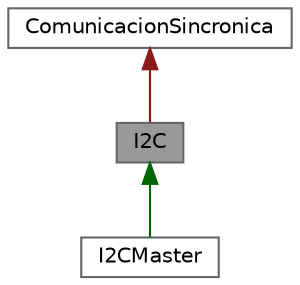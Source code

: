 digraph "I2C"
{
 // LATEX_PDF_SIZE
  bgcolor="transparent";
  edge [fontname=Helvetica,fontsize=10,labelfontname=Helvetica,labelfontsize=10];
  node [fontname=Helvetica,fontsize=10,shape=box,height=0.2,width=0.4];
  Node1 [id="Node000001",label="I2C",height=0.2,width=0.4,color="gray40", fillcolor="grey60", style="filled", fontcolor="black",tooltip="Clase del objeto I2C El objeto I2C genera una comunicación sincrónica de tipo I2C...."];
  Node2 -> Node1 [id="edge3_Node000001_Node000002",dir="back",color="firebrick4",style="solid",tooltip=" "];
  Node2 [id="Node000002",label="ComunicacionSincronica",height=0.2,width=0.4,color="gray40", fillcolor="white", style="filled",URL="$class_comunicacion_sincronica.html",tooltip="Clase del objeto ComunicacionAsincronica Clase abstracta pura para la generación de comunicaciones si..."];
  Node1 -> Node3 [id="edge4_Node000001_Node000003",dir="back",color="darkgreen",style="solid",tooltip=" "];
  Node3 [id="Node000003",label="I2CMaster",height=0.2,width=0.4,color="gray40", fillcolor="white", style="filled",URL="$class_i2_c_master.html",tooltip="Clase del objeto I2CMaster El objeto I2CMaster genera una comunicación tipo master de I2C utilizando ..."];
}
